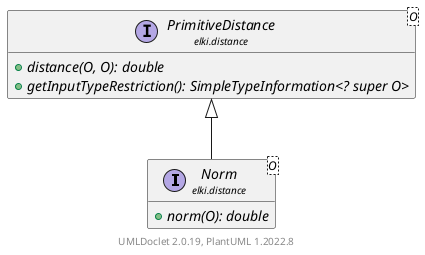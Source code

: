 @startuml
    remove .*\.(Instance|Par|Parameterizer|Factory)$
    set namespaceSeparator none
    hide empty fields
    hide empty methods

    interface "<size:14>Norm\n<size:10>elki.distance" as elki.distance.Norm<O> [[Norm.html]] {
        {abstract} +norm(O): double
    }

    interface "<size:14>PrimitiveDistance\n<size:10>elki.distance" as elki.distance.PrimitiveDistance<O> [[PrimitiveDistance.html]] {
        {abstract} +distance(O, O): double
        {abstract} +getInputTypeRestriction(): SimpleTypeInformation<? super O>
    }

    elki.distance.PrimitiveDistance <|-- elki.distance.Norm

    center footer UMLDoclet 2.0.19, PlantUML 1.2022.8
@enduml
